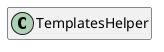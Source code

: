 @startuml
set namespaceSeparator \\
hide members
hide << alias >> circle

class TemplatesHelper
@enduml
